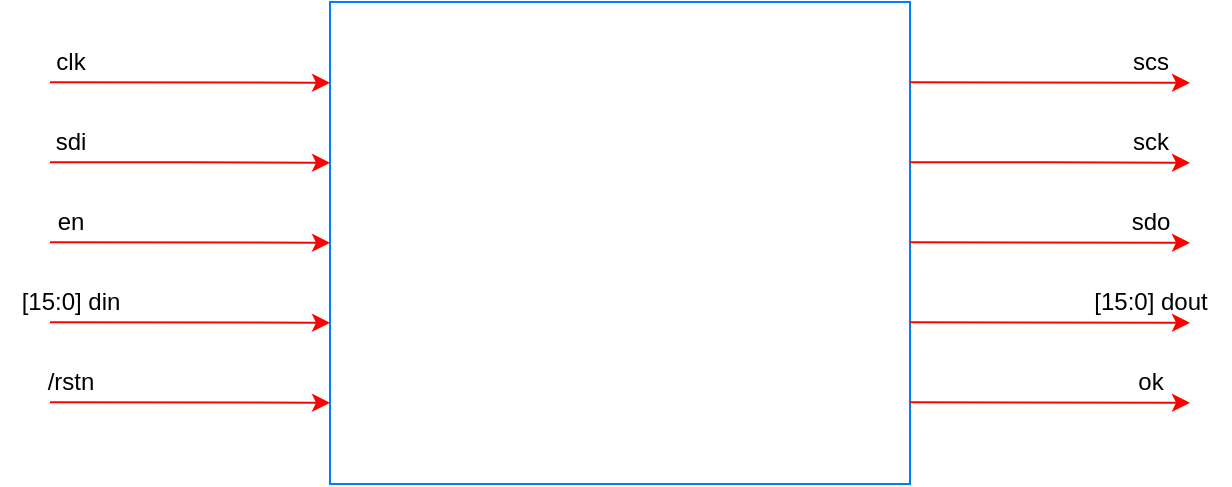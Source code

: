<mxfile version="20.4.0" type="github" pages="2">
  <diagram name="module MASTER_SPI" id="822b0af5-4adb-64df-f703-e8dfc1f81529">
    <mxGraphModel dx="619" dy="524" grid="1" gridSize="10" guides="1" tooltips="1" connect="1" arrows="1" fold="1" page="1" pageScale="1" pageWidth="1100" pageHeight="850" background="none" math="0" shadow="0">
      <root>
        <mxCell id="0" />
        <mxCell id="1" parent="0" />
        <mxCell id="zlQMVEykiGre7nadvd8d-2" value="" style="rounded=0;whiteSpace=wrap;html=1;strokeColor=#007FFF;" vertex="1" parent="1">
          <mxGeometry x="220" y="140" width="290" height="241" as="geometry" />
        </mxCell>
        <mxCell id="zlQMVEykiGre7nadvd8d-4" value="" style="endArrow=classic;html=1;rounded=0;entryX=0;entryY=0.25;entryDx=0;entryDy=0;strokeColor=#FF0000;" edge="1" parent="1">
          <mxGeometry width="50" height="50" relative="1" as="geometry">
            <mxPoint x="80" y="180.12" as="sourcePoint" />
            <mxPoint x="220" y="180.37" as="targetPoint" />
          </mxGeometry>
        </mxCell>
        <mxCell id="zlQMVEykiGre7nadvd8d-6" value="" style="endArrow=classic;html=1;rounded=0;entryX=0;entryY=0.25;entryDx=0;entryDy=0;strokeColor=#FF0000;" edge="1" parent="1">
          <mxGeometry width="50" height="50" relative="1" as="geometry">
            <mxPoint x="80.0" y="220.12" as="sourcePoint" />
            <mxPoint x="220" y="220.37" as="targetPoint" />
            <Array as="points">
              <mxPoint x="150" y="220.12" />
            </Array>
          </mxGeometry>
        </mxCell>
        <mxCell id="zlQMVEykiGre7nadvd8d-7" value="" style="endArrow=classic;html=1;rounded=0;entryX=0;entryY=0.25;entryDx=0;entryDy=0;strokeColor=#FF0000;" edge="1" parent="1">
          <mxGeometry width="50" height="50" relative="1" as="geometry">
            <mxPoint x="80.0" y="260.12" as="sourcePoint" />
            <mxPoint x="220" y="260.37" as="targetPoint" />
          </mxGeometry>
        </mxCell>
        <mxCell id="zlQMVEykiGre7nadvd8d-8" value="" style="endArrow=classic;html=1;rounded=0;entryX=0;entryY=0.25;entryDx=0;entryDy=0;strokeColor=#FF0000;" edge="1" parent="1">
          <mxGeometry width="50" height="50" relative="1" as="geometry">
            <mxPoint x="80.0" y="300.12" as="sourcePoint" />
            <mxPoint x="220" y="300.37" as="targetPoint" />
          </mxGeometry>
        </mxCell>
        <mxCell id="zlQMVEykiGre7nadvd8d-9" value="" style="endArrow=classic;html=1;rounded=0;entryX=0;entryY=0.25;entryDx=0;entryDy=0;strokeColor=#FF0000;" edge="1" parent="1">
          <mxGeometry width="50" height="50" relative="1" as="geometry">
            <mxPoint x="80.0" y="340.12" as="sourcePoint" />
            <mxPoint x="220" y="340.37" as="targetPoint" />
          </mxGeometry>
        </mxCell>
        <mxCell id="zlQMVEykiGre7nadvd8d-10" value="" style="endArrow=classic;html=1;rounded=0;entryX=0;entryY=0.25;entryDx=0;entryDy=0;strokeColor=#FF0000;" edge="1" parent="1">
          <mxGeometry width="50" height="50" relative="1" as="geometry">
            <mxPoint x="510.0" y="180.12" as="sourcePoint" />
            <mxPoint x="650" y="180.37" as="targetPoint" />
          </mxGeometry>
        </mxCell>
        <mxCell id="zlQMVEykiGre7nadvd8d-11" value="" style="endArrow=classic;html=1;rounded=0;entryX=0;entryY=0.25;entryDx=0;entryDy=0;strokeColor=#FF0000;" edge="1" parent="1">
          <mxGeometry width="50" height="50" relative="1" as="geometry">
            <mxPoint x="510.0" y="220.12" as="sourcePoint" />
            <mxPoint x="650" y="220.37" as="targetPoint" />
            <Array as="points">
              <mxPoint x="580" y="220.12" />
            </Array>
          </mxGeometry>
        </mxCell>
        <mxCell id="zlQMVEykiGre7nadvd8d-12" value="" style="endArrow=classic;html=1;rounded=0;entryX=0;entryY=0.25;entryDx=0;entryDy=0;strokeColor=#FF0000;" edge="1" parent="1">
          <mxGeometry width="50" height="50" relative="1" as="geometry">
            <mxPoint x="510.0" y="260.12" as="sourcePoint" />
            <mxPoint x="650" y="260.37" as="targetPoint" />
          </mxGeometry>
        </mxCell>
        <mxCell id="zlQMVEykiGre7nadvd8d-13" value="" style="endArrow=classic;html=1;rounded=0;entryX=0;entryY=0.25;entryDx=0;entryDy=0;strokeColor=#FF0000;" edge="1" parent="1">
          <mxGeometry width="50" height="50" relative="1" as="geometry">
            <mxPoint x="510.0" y="300.12" as="sourcePoint" />
            <mxPoint x="650" y="300.37" as="targetPoint" />
          </mxGeometry>
        </mxCell>
        <mxCell id="zlQMVEykiGre7nadvd8d-14" value="" style="endArrow=classic;html=1;rounded=0;entryX=0;entryY=0.25;entryDx=0;entryDy=0;strokeColor=#FF0000;" edge="1" parent="1">
          <mxGeometry width="50" height="50" relative="1" as="geometry">
            <mxPoint x="510.0" y="340.12" as="sourcePoint" />
            <mxPoint x="650" y="340.37" as="targetPoint" />
          </mxGeometry>
        </mxCell>
        <mxCell id="zlQMVEykiGre7nadvd8d-15" value="/rstn" style="text;html=1;align=center;verticalAlign=middle;resizable=0;points=[];autosize=1;strokeColor=none;fillColor=none;" vertex="1" parent="1">
          <mxGeometry x="65" y="315" width="50" height="30" as="geometry" />
        </mxCell>
        <mxCell id="zlQMVEykiGre7nadvd8d-16" value="clk" style="text;html=1;align=center;verticalAlign=middle;resizable=0;points=[];autosize=1;strokeColor=none;fillColor=none;" vertex="1" parent="1">
          <mxGeometry x="70" y="155" width="40" height="30" as="geometry" />
        </mxCell>
        <mxCell id="zlQMVEykiGre7nadvd8d-17" value="sdi" style="text;html=1;align=center;verticalAlign=middle;resizable=0;points=[];autosize=1;strokeColor=none;fillColor=none;" vertex="1" parent="1">
          <mxGeometry x="70" y="195" width="40" height="30" as="geometry" />
        </mxCell>
        <mxCell id="zlQMVEykiGre7nadvd8d-18" value="en" style="text;html=1;align=center;verticalAlign=middle;resizable=0;points=[];autosize=1;strokeColor=none;fillColor=none;" vertex="1" parent="1">
          <mxGeometry x="70" y="235" width="40" height="30" as="geometry" />
        </mxCell>
        <mxCell id="zlQMVEykiGre7nadvd8d-19" value="[15:0] din" style="text;html=1;align=center;verticalAlign=middle;resizable=0;points=[];autosize=1;strokeColor=none;fillColor=none;" vertex="1" parent="1">
          <mxGeometry x="55" y="275" width="70" height="30" as="geometry" />
        </mxCell>
        <mxCell id="zlQMVEykiGre7nadvd8d-20" value="scs" style="text;html=1;align=center;verticalAlign=middle;resizable=0;points=[];autosize=1;strokeColor=none;fillColor=none;" vertex="1" parent="1">
          <mxGeometry x="610" y="155" width="40" height="30" as="geometry" />
        </mxCell>
        <mxCell id="zlQMVEykiGre7nadvd8d-21" value="sck" style="text;html=1;align=center;verticalAlign=middle;resizable=0;points=[];autosize=1;strokeColor=none;fillColor=none;" vertex="1" parent="1">
          <mxGeometry x="610" y="195" width="40" height="30" as="geometry" />
        </mxCell>
        <mxCell id="zlQMVEykiGre7nadvd8d-22" value="sdo" style="text;html=1;align=center;verticalAlign=middle;resizable=0;points=[];autosize=1;strokeColor=none;fillColor=none;" vertex="1" parent="1">
          <mxGeometry x="610" y="235" width="40" height="30" as="geometry" />
        </mxCell>
        <mxCell id="zlQMVEykiGre7nadvd8d-23" value="[15:0] dout" style="text;html=1;align=center;verticalAlign=middle;resizable=0;points=[];autosize=1;strokeColor=none;fillColor=none;" vertex="1" parent="1">
          <mxGeometry x="590" y="275" width="80" height="30" as="geometry" />
        </mxCell>
        <mxCell id="zlQMVEykiGre7nadvd8d-24" value="ok" style="text;html=1;align=center;verticalAlign=middle;resizable=0;points=[];autosize=1;strokeColor=none;fillColor=none;" vertex="1" parent="1">
          <mxGeometry x="610" y="315" width="40" height="30" as="geometry" />
        </mxCell>
      </root>
    </mxGraphModel>
  </diagram>
  <diagram id="7746YKqLeux70Hb6eekL" name="scs_reg">
    <mxGraphModel dx="475" dy="445" grid="1" gridSize="10" guides="1" tooltips="1" connect="1" arrows="1" fold="1" page="1" pageScale="1" pageWidth="827" pageHeight="1169" math="0" shadow="0">
      <root>
        <mxCell id="0" />
        <mxCell id="1" parent="0" />
        <mxCell id="oBWARa7fBRhqrzteIO-y-3" style="edgeStyle=orthogonalEdgeStyle;rounded=0;orthogonalLoop=1;jettySize=auto;html=1;exitX=1;exitY=0.5;exitDx=0;exitDy=0;entryX=0;entryY=0.5;entryDx=0;entryDy=0;strokeColor=#FF0000;" edge="1" parent="1" source="oBWARa7fBRhqrzteIO-y-1" target="oBWARa7fBRhqrzteIO-y-2">
          <mxGeometry relative="1" as="geometry">
            <Array as="points">
              <mxPoint x="260" y="125" />
              <mxPoint x="260" y="125" />
            </Array>
          </mxGeometry>
        </mxCell>
        <mxCell id="oBWARa7fBRhqrzteIO-y-9" style="edgeStyle=orthogonalEdgeStyle;rounded=0;orthogonalLoop=1;jettySize=auto;html=1;entryX=0.5;entryY=0;entryDx=0;entryDy=0;strokeColor=#FF0000;" edge="1" parent="1" source="oBWARa7fBRhqrzteIO-y-1" target="oBWARa7fBRhqrzteIO-y-6">
          <mxGeometry relative="1" as="geometry" />
        </mxCell>
        <mxCell id="oBWARa7fBRhqrzteIO-y-1" value="rstn=0" style="rhombus;whiteSpace=wrap;html=1;strokeColor=#007FFF;" vertex="1" parent="1">
          <mxGeometry x="140" y="85" width="100" height="80" as="geometry" />
        </mxCell>
        <mxCell id="oBWARa7fBRhqrzteIO-y-2" value="scs_reg = 1&lt;br&gt;cnt_clk = 255" style="rounded=0;whiteSpace=wrap;html=1;strokeColor=#007FFF;" vertex="1" parent="1">
          <mxGeometry x="300" y="95" width="120" height="60" as="geometry" />
        </mxCell>
        <mxCell id="oBWARa7fBRhqrzteIO-y-4" value="Y" style="text;html=1;align=center;verticalAlign=middle;resizable=0;points=[];autosize=1;strokeColor=none;fillColor=none;" vertex="1" parent="1">
          <mxGeometry x="250" y="95" width="30" height="30" as="geometry" />
        </mxCell>
        <mxCell id="oBWARa7fBRhqrzteIO-y-20" style="edgeStyle=orthogonalEdgeStyle;rounded=0;orthogonalLoop=1;jettySize=auto;html=1;entryX=0;entryY=0.5;entryDx=0;entryDy=0;strokeColor=#FF0000;startArrow=none;" edge="1" parent="1" source="oBWARa7fBRhqrzteIO-y-21" target="oBWARa7fBRhqrzteIO-y-13">
          <mxGeometry relative="1" as="geometry" />
        </mxCell>
        <mxCell id="oBWARa7fBRhqrzteIO-y-25" style="edgeStyle=orthogonalEdgeStyle;rounded=0;orthogonalLoop=1;jettySize=auto;html=1;exitX=0.5;exitY=1;exitDx=0;exitDy=0;entryX=0.5;entryY=0;entryDx=0;entryDy=0;strokeColor=#FF0000;" edge="1" parent="1" source="oBWARa7fBRhqrzteIO-y-6" target="oBWARa7fBRhqrzteIO-y-23">
          <mxGeometry relative="1" as="geometry" />
        </mxCell>
        <mxCell id="oBWARa7fBRhqrzteIO-y-6" value="scs_reg = 1" style="rhombus;whiteSpace=wrap;html=1;strokeColor=#007FFF;" vertex="1" parent="1">
          <mxGeometry x="150" y="200" width="80" height="70" as="geometry" />
        </mxCell>
        <mxCell id="oBWARa7fBRhqrzteIO-y-8" style="edgeStyle=orthogonalEdgeStyle;rounded=0;orthogonalLoop=1;jettySize=auto;html=1;strokeColor=#FF0000;" edge="1" parent="1" source="oBWARa7fBRhqrzteIO-y-7" target="oBWARa7fBRhqrzteIO-y-1">
          <mxGeometry relative="1" as="geometry" />
        </mxCell>
        <mxCell id="oBWARa7fBRhqrzteIO-y-7" value="start" style="ellipse;whiteSpace=wrap;html=1;strokeColor=#007FFF;" vertex="1" parent="1">
          <mxGeometry x="155" y="20" width="70" height="30" as="geometry" />
        </mxCell>
        <mxCell id="oBWARa7fBRhqrzteIO-y-10" value="N" style="text;html=1;align=center;verticalAlign=middle;resizable=0;points=[];autosize=1;strokeColor=none;fillColor=none;" vertex="1" parent="1">
          <mxGeometry x="185" y="165" width="30" height="30" as="geometry" />
        </mxCell>
        <mxCell id="oBWARa7fBRhqrzteIO-y-11" value="scs_reg = 0&lt;br&gt;cnt_clk=255" style="rounded=0;whiteSpace=wrap;html=1;strokeColor=#007FFF;" vertex="1" parent="1">
          <mxGeometry x="320" y="305" width="112" height="60" as="geometry" />
        </mxCell>
        <mxCell id="oBWARa7fBRhqrzteIO-y-15" style="edgeStyle=orthogonalEdgeStyle;rounded=0;orthogonalLoop=1;jettySize=auto;html=1;exitX=0.5;exitY=1;exitDx=0;exitDy=0;entryX=0.5;entryY=0;entryDx=0;entryDy=0;strokeColor=#FF0000;" edge="1" parent="1" source="oBWARa7fBRhqrzteIO-y-13" target="oBWARa7fBRhqrzteIO-y-11">
          <mxGeometry relative="1" as="geometry" />
        </mxCell>
        <mxCell id="oBWARa7fBRhqrzteIO-y-17" style="edgeStyle=orthogonalEdgeStyle;rounded=0;orthogonalLoop=1;jettySize=auto;html=1;exitX=1;exitY=0.5;exitDx=0;exitDy=0;strokeColor=#FF0000;" edge="1" parent="1" source="oBWARa7fBRhqrzteIO-y-13">
          <mxGeometry relative="1" as="geometry">
            <mxPoint x="480" y="235" as="targetPoint" />
          </mxGeometry>
        </mxCell>
        <mxCell id="oBWARa7fBRhqrzteIO-y-13" value="en = 1" style="rhombus;whiteSpace=wrap;html=1;strokeColor=#007FFF;" vertex="1" parent="1">
          <mxGeometry x="340" y="195" width="72" height="80" as="geometry" />
        </mxCell>
        <mxCell id="oBWARa7fBRhqrzteIO-y-16" value="scs_reg = 1&lt;br&gt;cnt_clk=255" style="rounded=0;whiteSpace=wrap;html=1;strokeColor=#007FFF;" vertex="1" parent="1">
          <mxGeometry x="480" y="205" width="112" height="60" as="geometry" />
        </mxCell>
        <mxCell id="oBWARa7fBRhqrzteIO-y-18" value="Y" style="text;html=1;align=center;verticalAlign=middle;resizable=0;points=[];autosize=1;strokeColor=none;fillColor=none;" vertex="1" parent="1">
          <mxGeometry x="365" y="270" width="30" height="30" as="geometry" />
        </mxCell>
        <mxCell id="oBWARa7fBRhqrzteIO-y-19" value="N" style="text;html=1;align=center;verticalAlign=middle;resizable=0;points=[];autosize=1;strokeColor=none;fillColor=none;" vertex="1" parent="1">
          <mxGeometry x="415" y="220" width="30" height="30" as="geometry" />
        </mxCell>
        <mxCell id="oBWARa7fBRhqrzteIO-y-21" value="Y" style="text;html=1;align=center;verticalAlign=middle;resizable=0;points=[];autosize=1;strokeColor=none;fillColor=none;" vertex="1" parent="1">
          <mxGeometry x="270" y="220" width="30" height="30" as="geometry" />
        </mxCell>
        <mxCell id="oBWARa7fBRhqrzteIO-y-22" value="" style="edgeStyle=orthogonalEdgeStyle;rounded=0;orthogonalLoop=1;jettySize=auto;html=1;entryX=0;entryY=0.5;entryDx=0;entryDy=0;strokeColor=#FF0000;endArrow=none;" edge="1" parent="1" source="oBWARa7fBRhqrzteIO-y-6" target="oBWARa7fBRhqrzteIO-y-21">
          <mxGeometry relative="1" as="geometry">
            <mxPoint x="230" y="235" as="sourcePoint" />
            <mxPoint x="340" y="235" as="targetPoint" />
          </mxGeometry>
        </mxCell>
        <mxCell id="oBWARa7fBRhqrzteIO-y-26" style="edgeStyle=orthogonalEdgeStyle;rounded=0;orthogonalLoop=1;jettySize=auto;html=1;exitX=0.5;exitY=1;exitDx=0;exitDy=0;strokeColor=#FF0000;" edge="1" parent="1" source="oBWARa7fBRhqrzteIO-y-23" target="oBWARa7fBRhqrzteIO-y-24">
          <mxGeometry relative="1" as="geometry" />
        </mxCell>
        <mxCell id="oBWARa7fBRhqrzteIO-y-29" style="edgeStyle=orthogonalEdgeStyle;rounded=0;orthogonalLoop=1;jettySize=auto;html=1;exitX=1;exitY=0.5;exitDx=0;exitDy=0;entryX=0;entryY=0.5;entryDx=0;entryDy=0;strokeColor=#FF0000;" edge="1" parent="1" source="oBWARa7fBRhqrzteIO-y-23" target="oBWARa7fBRhqrzteIO-y-28">
          <mxGeometry relative="1" as="geometry" />
        </mxCell>
        <mxCell id="oBWARa7fBRhqrzteIO-y-23" value="cnt_clk&amp;gt;0" style="rhombus;whiteSpace=wrap;html=1;strokeColor=#007FFF;" vertex="1" parent="1">
          <mxGeometry x="150" y="380" width="80" height="80" as="geometry" />
        </mxCell>
        <mxCell id="oBWARa7fBRhqrzteIO-y-24" value="scs_reg = 0&lt;br&gt;cnt_clk--" style="rounded=0;whiteSpace=wrap;html=1;strokeColor=#007FFF;" vertex="1" parent="1">
          <mxGeometry x="130" y="510" width="120" height="60" as="geometry" />
        </mxCell>
        <mxCell id="oBWARa7fBRhqrzteIO-y-27" value="N" style="text;html=1;align=center;verticalAlign=middle;resizable=0;points=[];autosize=1;strokeColor=none;fillColor=none;" vertex="1" parent="1">
          <mxGeometry x="185" y="305" width="30" height="30" as="geometry" />
        </mxCell>
        <mxCell id="oBWARa7fBRhqrzteIO-y-28" value="scs_reg = 1&lt;br&gt;cnt_clk = 255" style="rounded=1;whiteSpace=wrap;html=1;strokeColor=#007FFF;" vertex="1" parent="1">
          <mxGeometry x="300" y="390" width="120" height="60" as="geometry" />
        </mxCell>
        <mxCell id="oBWARa7fBRhqrzteIO-y-30" value="Y" style="text;html=1;align=center;verticalAlign=middle;resizable=0;points=[];autosize=1;strokeColor=none;fillColor=none;" vertex="1" parent="1">
          <mxGeometry x="185" y="465" width="30" height="30" as="geometry" />
        </mxCell>
        <mxCell id="oBWARa7fBRhqrzteIO-y-31" value="N" style="text;html=1;align=center;verticalAlign=middle;resizable=0;points=[];autosize=1;strokeColor=none;fillColor=none;" vertex="1" parent="1">
          <mxGeometry x="245" y="395" width="30" height="30" as="geometry" />
        </mxCell>
      </root>
    </mxGraphModel>
  </diagram>
</mxfile>
